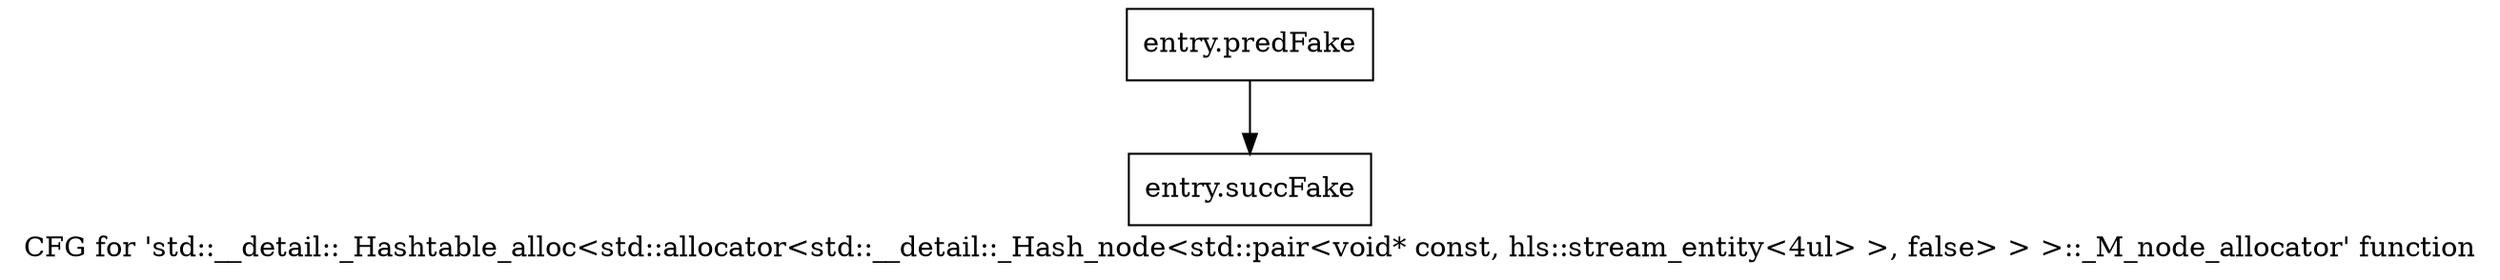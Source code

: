 digraph "CFG for 'std::__detail::_Hashtable_alloc\<std::allocator\<std::__detail::_Hash_node\<std::pair\<void* const, hls::stream_entity\<4ul\> \>, false\> \> \>::_M_node_allocator' function" {
	label="CFG for 'std::__detail::_Hashtable_alloc\<std::allocator\<std::__detail::_Hash_node\<std::pair\<void* const, hls::stream_entity\<4ul\> \>, false\> \> \>::_M_node_allocator' function";

	Node0x49db3c0 [shape=record,filename="",linenumber="",label="{entry.predFake}"];
	Node0x49db3c0 -> Node0x4ab15a0[ callList="" memoryops="" filename="/tools/Xilinx/Vitis_HLS/2022.1/tps/lnx64/gcc-8.3.0/lib/gcc/x86_64-pc-linux-gnu/8.3.0/../../../../include/c++/8.3.0/bits/hashtable_policy.h" execusionnum="779"];
	Node0x4ab15a0 [shape=record,filename="/tools/Xilinx/Vitis_HLS/2022.1/tps/lnx64/gcc-8.3.0/lib/gcc/x86_64-pc-linux-gnu/8.3.0/../../../../include/c++/8.3.0/bits/hashtable_policy.h",linenumber="2046",label="{entry.succFake}"];
}
